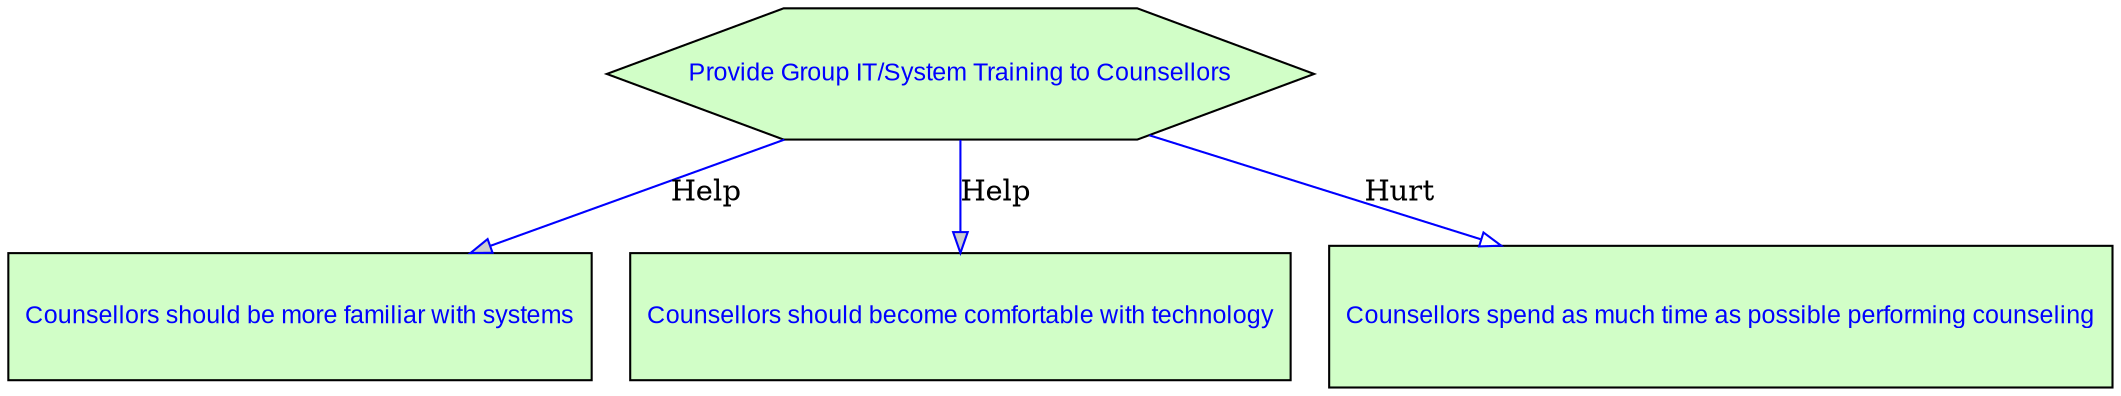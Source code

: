  digraph  RootGraph {
  node [color="#000000", fillcolor="#D1FEC7", fontcolor="#0000FF", fontname=Arial, fontsize="12", style=filled];
  edge [color="#0000FF"];
  "Provide Group IT/System Training to Counsellors" [width="1.37180118110236", height="0.877952755905511", pos="144.889960629921,79.5666141732283", label="Provide Group IT/System Training to Counsellors", sides="6", shape=polygon];
  "Counsellors should be more familiar with systems" [width="1.40673046772499", height="0.845642045167509", pos="66.7157480314961,177.616027011857", label="Counsellors should be more familiar with systems", shape=box];
  "Counsellors should become comfortable with technology" [width="1.40673046772499", height="0.845642045167508", pos="143.632506311507,262.655397090597", label="Counsellors should become comfortable with technology", shape=box];
  "Counsellors spend as much time as possible performing counseling" [width="1.5748031496063", height="0.946677268121596", pos="265.14094488189,252.119436770488", label="Counsellors spend as much time as possible performing counseling", shape=box];
  "Provide Group IT/System Training to Counsellors"->"Counsellors should be more familiar with systems" [fillcolor="#CDCDCD", label=Help];
  "Provide Group IT/System Training to Counsellors"->"Counsellors should become comfortable with technology" [fillcolor="#CDCDCD", label=Help];
  "Provide Group IT/System Training to Counsellors"->"Counsellors spend as much time as possible performing counseling" [fillcolor="#FFFFFF", label=Hurt];
}
